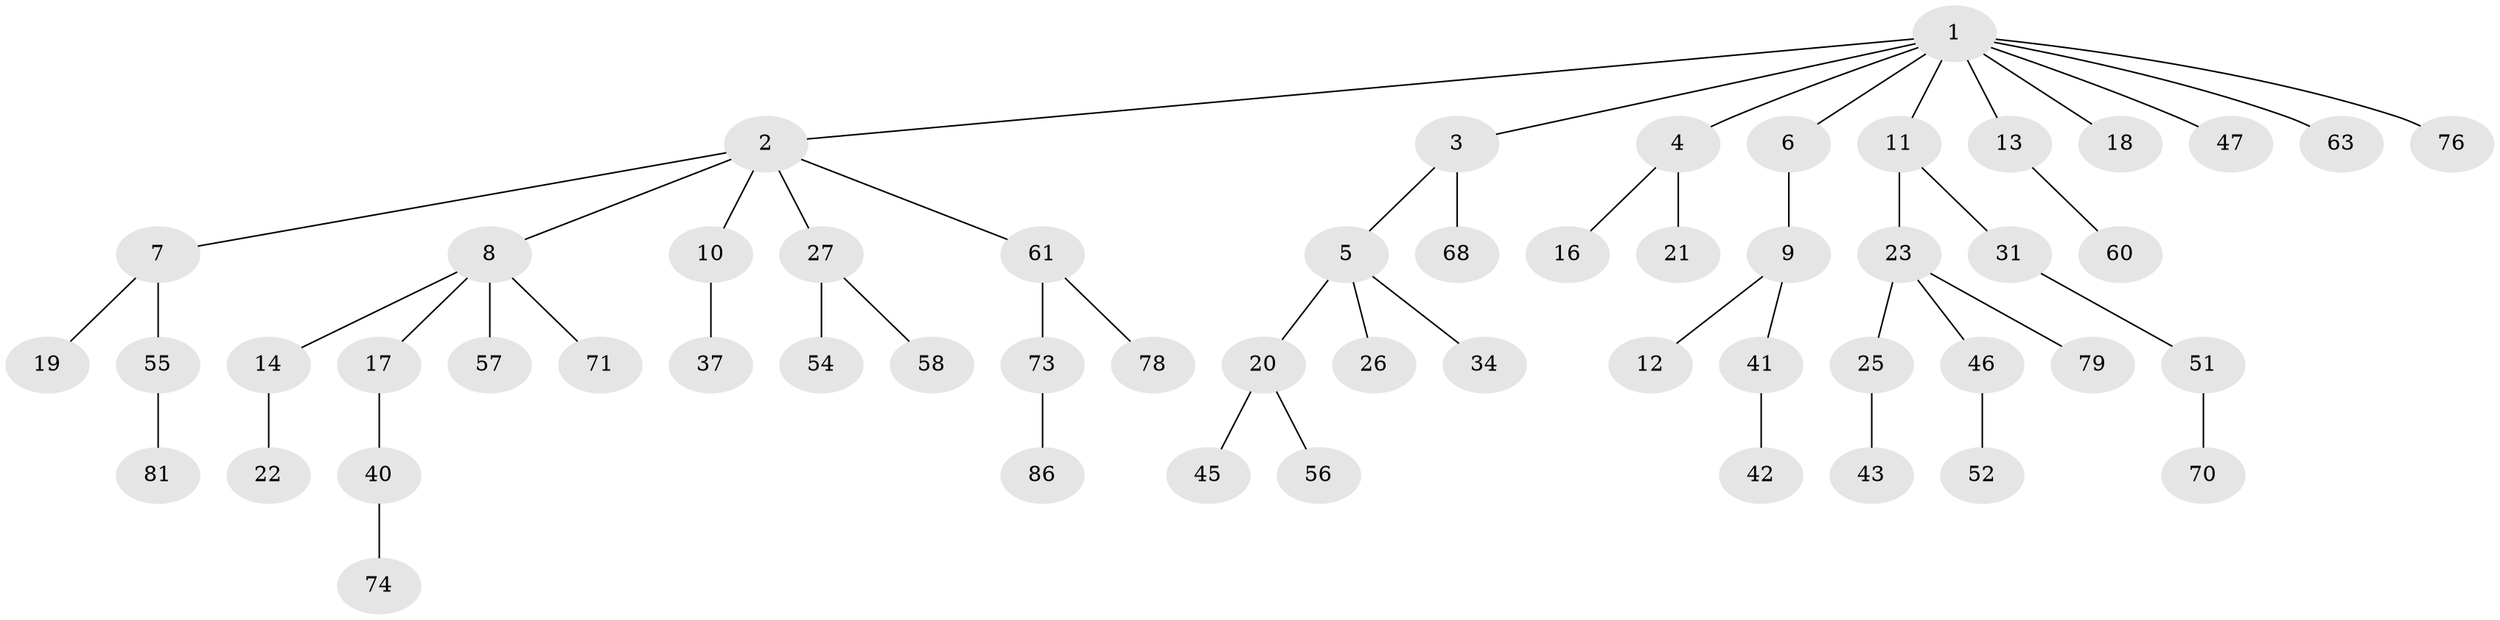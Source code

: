 // original degree distribution, {11: 0.011494252873563218, 6: 0.022988505747126436, 3: 0.11494252873563218, 4: 0.04597701149425287, 2: 0.3793103448275862, 1: 0.42528735632183906}
// Generated by graph-tools (version 1.1) at 2025/11/02/27/25 16:11:26]
// undirected, 55 vertices, 54 edges
graph export_dot {
graph [start="1"]
  node [color=gray90,style=filled];
  1 [super="+30"];
  2;
  3 [super="+32"];
  4;
  5 [super="+15"];
  6;
  7 [super="+53"];
  8 [super="+66"];
  9 [super="+28"];
  10 [super="+29"];
  11 [super="+72"];
  12 [super="+33"];
  13 [super="+64"];
  14;
  16 [super="+38"];
  17 [super="+39"];
  18;
  19;
  20 [super="+24"];
  21 [super="+50"];
  22 [super="+59"];
  23 [super="+44"];
  25;
  26 [super="+35"];
  27 [super="+36"];
  31 [super="+49"];
  34 [super="+85"];
  37 [super="+48"];
  40 [super="+87"];
  41;
  42 [super="+69"];
  43 [super="+75"];
  45 [super="+62"];
  46 [super="+83"];
  47;
  51;
  52;
  54 [super="+65"];
  55;
  56;
  57;
  58;
  60;
  61 [super="+67"];
  63 [super="+80"];
  68;
  70;
  71 [super="+77"];
  73 [super="+84"];
  74;
  76;
  78;
  79;
  81 [super="+82"];
  86;
  1 -- 2;
  1 -- 3;
  1 -- 4;
  1 -- 6;
  1 -- 11;
  1 -- 13;
  1 -- 18;
  1 -- 47;
  1 -- 63;
  1 -- 76;
  2 -- 7;
  2 -- 8;
  2 -- 10;
  2 -- 27;
  2 -- 61;
  3 -- 5;
  3 -- 68;
  4 -- 16;
  4 -- 21;
  5 -- 26;
  5 -- 34;
  5 -- 20;
  6 -- 9;
  7 -- 19;
  7 -- 55;
  8 -- 14;
  8 -- 17;
  8 -- 57;
  8 -- 71;
  9 -- 12;
  9 -- 41;
  10 -- 37;
  11 -- 23;
  11 -- 31;
  13 -- 60;
  14 -- 22;
  17 -- 40;
  20 -- 56;
  20 -- 45;
  23 -- 25;
  23 -- 46;
  23 -- 79;
  25 -- 43;
  27 -- 54;
  27 -- 58;
  31 -- 51;
  40 -- 74;
  41 -- 42;
  46 -- 52;
  51 -- 70;
  55 -- 81;
  61 -- 73;
  61 -- 78;
  73 -- 86;
}
